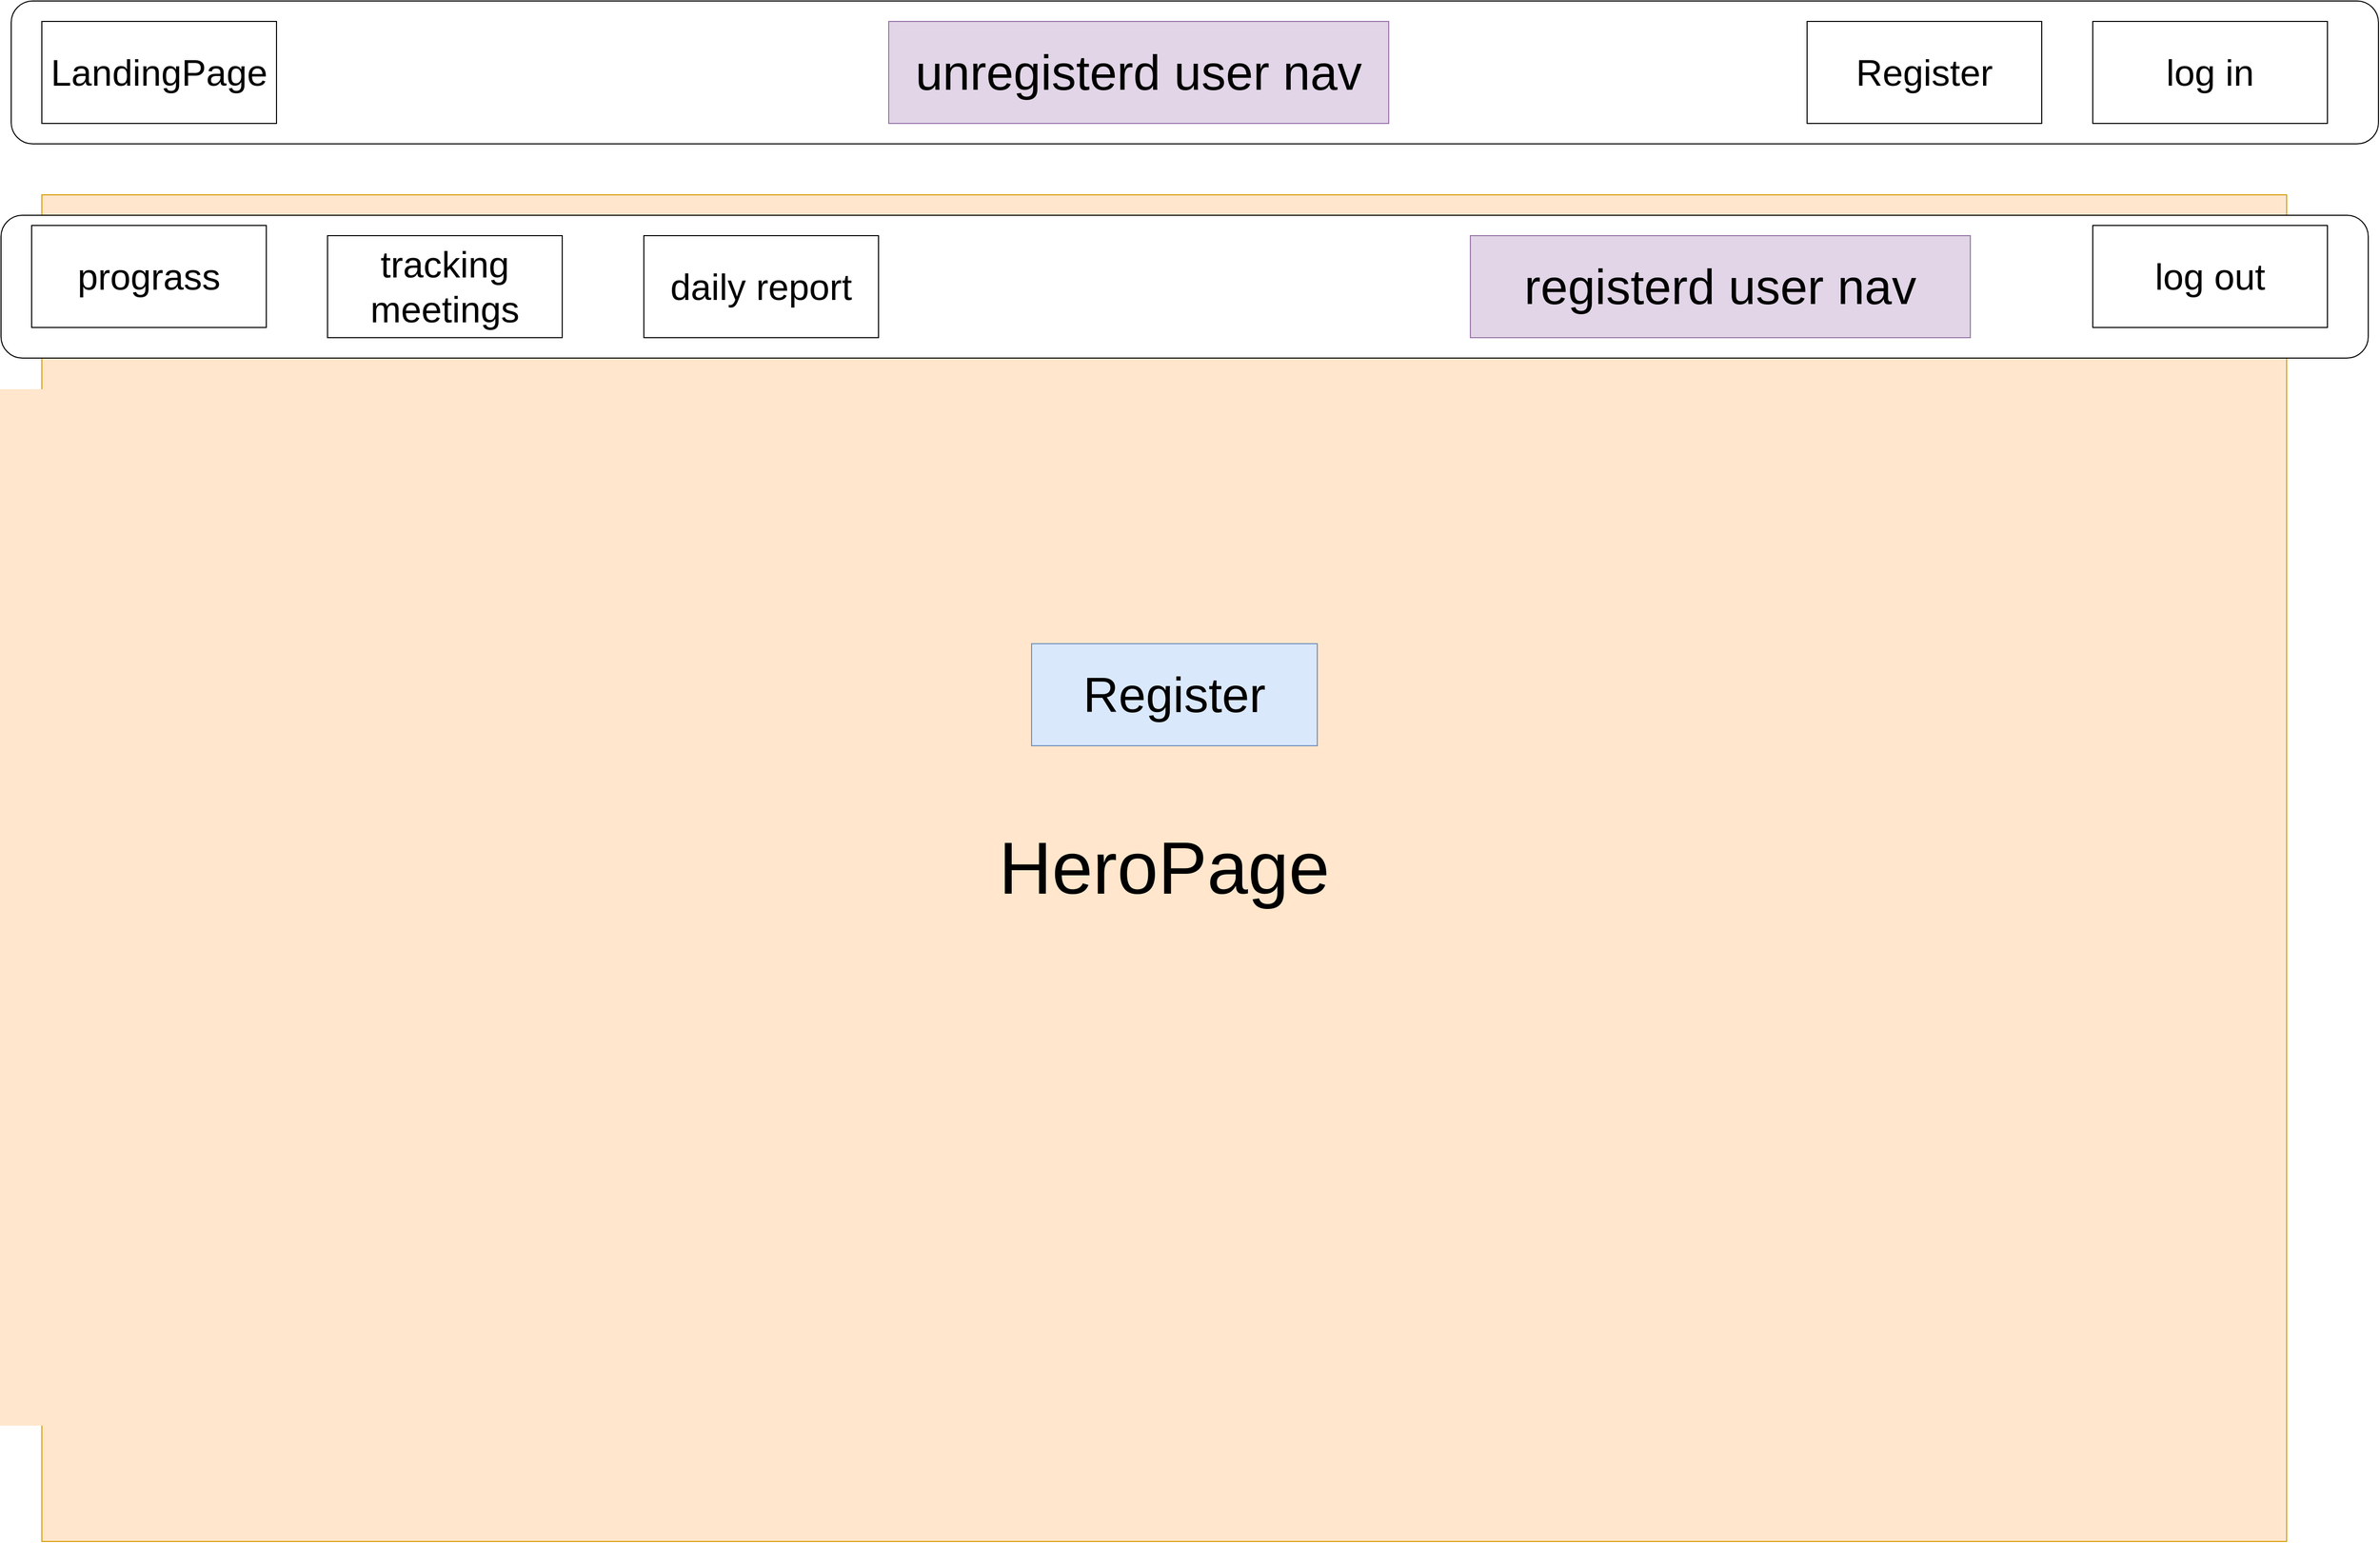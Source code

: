 <mxfile version="14.5.1" type="device" pages="7"><diagram id="RoaekyHfnmzPCnm6kQhw" name="LandingPage"><mxGraphModel dx="2840" dy="1647" grid="1" gridSize="10" guides="1" tooltips="1" connect="1" arrows="1" fold="1" page="1" pageScale="1" pageWidth="2336" pageHeight="1654" math="0" shadow="0"><root><mxCell id="0"/><mxCell id="1" parent="0"/><mxCell id="z6sfZKDjv0zPlavhGHbz-1" value="" style="rounded=1;whiteSpace=wrap;html=1;" parent="1" vertex="1"><mxGeometry x="10" y="20" width="2320" height="140" as="geometry"/></mxCell><mxCell id="z6sfZKDjv0zPlavhGHbz-2" value="&lt;font style=&quot;font-size: 36px&quot;&gt;log in&lt;/font&gt;" style="rounded=0;whiteSpace=wrap;html=1;" parent="1" vertex="1"><mxGeometry x="2050" y="40" width="230" height="100" as="geometry"/></mxCell><mxCell id="bb4NArMdwNe-STBBEZkf-2" value="&lt;span style=&quot;font-size: 72px&quot;&gt;HeroPage&lt;/span&gt;" style="rounded=0;whiteSpace=wrap;html=1;fillColor=#ffe6cc;strokeColor=#d79b00;" parent="1" vertex="1"><mxGeometry x="40" y="210" width="2200" height="1320" as="geometry"/></mxCell><mxCell id="bb4NArMdwNe-STBBEZkf-3" value="&lt;span style=&quot;font-size: 48px&quot;&gt;Register&lt;/span&gt;" style="rounded=0;whiteSpace=wrap;html=1;fillColor=#dae8fc;strokeColor=#6c8ebf;" parent="1" vertex="1"><mxGeometry x="1010" y="650" width="280" height="100" as="geometry"/></mxCell><mxCell id="6Pfl5LuZRZEOEvTgakUo-1" value="&lt;font style=&quot;font-size: 36px&quot;&gt;Prograss&lt;/font&gt;" style="rounded=0;whiteSpace=wrap;html=1;" parent="1" vertex="1"><mxGeometry x="610" y="240" width="230" height="100" as="geometry"/></mxCell><mxCell id="6Pfl5LuZRZEOEvTgakUo-2" value="&lt;font style=&quot;font-size: 36px&quot;&gt;Register&lt;/font&gt;" style="rounded=0;whiteSpace=wrap;html=1;" parent="1" vertex="1"><mxGeometry x="1770" y="40" width="230" height="100" as="geometry"/></mxCell><mxCell id="6Pfl5LuZRZEOEvTgakUo-3" value="&lt;font style=&quot;font-size: 36px&quot;&gt;LandingPage&lt;/font&gt;" style="rounded=0;whiteSpace=wrap;html=1;" parent="1" vertex="1"><mxGeometry x="40" y="40" width="230" height="100" as="geometry"/></mxCell><mxCell id="6Pfl5LuZRZEOEvTgakUo-4" value="" style="rounded=1;whiteSpace=wrap;html=1;" parent="1" vertex="1"><mxGeometry y="230" width="2320" height="140" as="geometry"/></mxCell><mxCell id="6Pfl5LuZRZEOEvTgakUo-7" value="&lt;span style=&quot;font-size: 48px&quot;&gt;unregisterd user nav&lt;/span&gt;" style="rounded=0;whiteSpace=wrap;html=1;fillColor=#e1d5e7;strokeColor=#9673a6;" parent="1" vertex="1"><mxGeometry x="870" y="40" width="490" height="100" as="geometry"/></mxCell><mxCell id="6Pfl5LuZRZEOEvTgakUo-8" value="&lt;span style=&quot;font-size: 48px&quot;&gt;registerd user nav&lt;/span&gt;" style="rounded=0;whiteSpace=wrap;html=1;fillColor=#e1d5e7;strokeColor=#9673a6;" parent="1" vertex="1"><mxGeometry x="1440" y="250" width="490" height="100" as="geometry"/></mxCell><mxCell id="6Pfl5LuZRZEOEvTgakUo-9" value="&lt;font style=&quot;font-size: 36px&quot;&gt;log out&lt;/font&gt;" style="rounded=0;whiteSpace=wrap;html=1;" parent="1" vertex="1"><mxGeometry x="2050" y="240" width="230" height="100" as="geometry"/></mxCell><mxCell id="6Pfl5LuZRZEOEvTgakUo-10" value="&lt;font style=&quot;font-size: 36px&quot;&gt;tracking meetings&lt;/font&gt;" style="rounded=0;whiteSpace=wrap;html=1;" parent="1" vertex="1"><mxGeometry x="320" y="250" width="230" height="100" as="geometry"/></mxCell><mxCell id="6Pfl5LuZRZEOEvTgakUo-11" value="&lt;span style=&quot;font-size: 36px&quot;&gt;prograss&lt;/span&gt;" style="rounded=0;whiteSpace=wrap;html=1;" parent="1" vertex="1"><mxGeometry x="30" y="240" width="230" height="100" as="geometry"/></mxCell><mxCell id="6Pfl5LuZRZEOEvTgakUo-13" value="&lt;font style=&quot;font-size: 36px&quot;&gt;daily report&lt;/font&gt;" style="rounded=0;whiteSpace=wrap;html=1;" parent="1" vertex="1"><mxGeometry x="630" y="250" width="230" height="100" as="geometry"/></mxCell></root></mxGraphModel></diagram><diagram name="RegisterForm" id="JtVIPHpHCqvAFYBfbvZ4"><mxGraphModel dx="3408" dy="2004" grid="1" gridSize="10" guides="1" tooltips="1" connect="1" arrows="1" fold="1" page="1" pageScale="1" pageWidth="2336" pageHeight="1654" math="0" shadow="0"><root><mxCell id="LNC5wL528hPBy11AjFmQ-0"/><mxCell id="LNC5wL528hPBy11AjFmQ-1" parent="LNC5wL528hPBy11AjFmQ-0"/><mxCell id="LNC5wL528hPBy11AjFmQ-2" value="" style="rounded=1;whiteSpace=wrap;html=1;" parent="LNC5wL528hPBy11AjFmQ-1" vertex="1"><mxGeometry x="10" y="20" width="2320" height="140" as="geometry"/></mxCell><mxCell id="LNC5wL528hPBy11AjFmQ-4" value="&lt;span style=&quot;font-size: 36px&quot;&gt;BackToMenu&lt;/span&gt;" style="rounded=0;whiteSpace=wrap;html=1;" parent="LNC5wL528hPBy11AjFmQ-1" vertex="1"><mxGeometry x="30" y="40" width="230" height="100" as="geometry"/></mxCell><mxCell id="LNC5wL528hPBy11AjFmQ-7" value="" style="whiteSpace=wrap;html=1;aspect=fixed;fontSize=36;fillColor=#fff2cc;strokeColor=#d6b656;" parent="LNC5wL528hPBy11AjFmQ-1" vertex="1"><mxGeometry x="90" y="260" width="1290" height="1290" as="geometry"/></mxCell><mxCell id="LNC5wL528hPBy11AjFmQ-10" value="last name" style="rounded=0;whiteSpace=wrap;html=1;fontSize=36;labelBackgroundColor=none;" parent="LNC5wL528hPBy11AjFmQ-1" vertex="1"><mxGeometry x="180" y="650" width="280" height="90" as="geometry"/></mxCell><mxCell id="LNC5wL528hPBy11AjFmQ-11" value="form" style="rounded=0;whiteSpace=wrap;html=1;fontSize=36;labelBackgroundColor=none;" parent="LNC5wL528hPBy11AjFmQ-1" vertex="1"><mxGeometry x="420" y="310" width="610" height="120" as="geometry"/></mxCell><mxCell id="LNC5wL528hPBy11AjFmQ-12" value="first name" style="rounded=0;whiteSpace=wrap;html=1;fontSize=36;labelBackgroundColor=none;" parent="LNC5wL528hPBy11AjFmQ-1" vertex="1"><mxGeometry x="180" y="530" width="280" height="80" as="geometry"/></mxCell><mxCell id="drOAOcWWvU2MAvdO_vOl-1" value="more datails...." style="rounded=0;whiteSpace=wrap;html=1;fontSize=36;labelBackgroundColor=none;" parent="LNC5wL528hPBy11AjFmQ-1" vertex="1"><mxGeometry x="170" y="920" width="280" height="80" as="geometry"/></mxCell><mxCell id="drOAOcWWvU2MAvdO_vOl-2" value="company name" style="rounded=0;whiteSpace=wrap;html=1;fontSize=36;labelBackgroundColor=none;" parent="LNC5wL528hPBy11AjFmQ-1" vertex="1"><mxGeometry x="170" y="780" width="280" height="80" as="geometry"/></mxCell><mxCell id="drOAOcWWvU2MAvdO_vOl-3" value="sheet id/OAuth?" style="rounded=0;whiteSpace=wrap;html=1;fontSize=36;labelBackgroundColor=none;" parent="LNC5wL528hPBy11AjFmQ-1" vertex="1"><mxGeometry x="170" y="1210" width="300" height="130" as="geometry"/></mxCell><mxCell id="drOAOcWWvU2MAvdO_vOl-4" value="sales/money goals&lt;br&gt;" style="rounded=0;whiteSpace=wrap;html=1;fontSize=36;labelBackgroundColor=none;" parent="LNC5wL528hPBy11AjFmQ-1" vertex="1"><mxGeometry x="170" y="1060" width="300" height="120" as="geometry"/></mxCell></root></mxGraphModel></diagram><diagram name="prograss" id="4bQ-zpZ1Pr8V2vZsK91g"><mxGraphModel dx="2434" dy="1431" grid="1" gridSize="10" guides="1" tooltips="1" connect="1" arrows="1" fold="1" page="1" pageScale="1" pageWidth="2336" pageHeight="1654" math="0" shadow="0"><root><mxCell id="AUMb0A7zsFpjSuEO1UWU-0"/><mxCell id="AUMb0A7zsFpjSuEO1UWU-1" parent="AUMb0A7zsFpjSuEO1UWU-0"/><mxCell id="AUMb0A7zsFpjSuEO1UWU-12" value="" style="rounded=0;whiteSpace=wrap;html=1;fillColor=#d5e8d4;strokeColor=#82b366;" parent="AUMb0A7zsFpjSuEO1UWU-1" vertex="1"><mxGeometry x="85" y="240" width="2185" height="1330" as="geometry"/></mxCell><mxCell id="AUMb0A7zsFpjSuEO1UWU-2" value="" style="rounded=1;whiteSpace=wrap;html=1;" parent="AUMb0A7zsFpjSuEO1UWU-1" vertex="1"><mxGeometry x="10" y="20" width="2320" height="140" as="geometry"/></mxCell><mxCell id="AUMb0A7zsFpjSuEO1UWU-3" value="&lt;span style=&quot;font-size: 36px&quot;&gt;BackToMenu&lt;/span&gt;" style="rounded=0;whiteSpace=wrap;html=1;" parent="AUMb0A7zsFpjSuEO1UWU-1" vertex="1"><mxGeometry x="30" y="40" width="230" height="100" as="geometry"/></mxCell><mxCell id="AUMb0A7zsFpjSuEO1UWU-5" value="num of meetings" style="rounded=0;whiteSpace=wrap;html=1;fontSize=36;labelBackgroundColor=none;" parent="AUMb0A7zsFpjSuEO1UWU-1" vertex="1"><mxGeometry x="180" y="650" width="280" height="90" as="geometry"/></mxCell><mxCell id="AUMb0A7zsFpjSuEO1UWU-6" value="yearly/monthely" style="rounded=0;whiteSpace=wrap;html=1;fontSize=36;labelBackgroundColor=none;" parent="AUMb0A7zsFpjSuEO1UWU-1" vertex="1"><mxGeometry x="830" y="300" width="610" height="120" as="geometry"/></mxCell><mxCell id="AUMb0A7zsFpjSuEO1UWU-7" value="num of calls" style="rounded=0;whiteSpace=wrap;html=1;fontSize=36;labelBackgroundColor=none;" parent="AUMb0A7zsFpjSuEO1UWU-1" vertex="1"><mxGeometry x="180" y="530" width="280" height="80" as="geometry"/></mxCell><mxCell id="AUMb0A7zsFpjSuEO1UWU-8" value="more fetuers" style="rounded=0;whiteSpace=wrap;html=1;fontSize=36;labelBackgroundColor=none;" parent="AUMb0A7zsFpjSuEO1UWU-1" vertex="1"><mxGeometry x="170" y="920" width="280" height="80" as="geometry"/></mxCell><mxCell id="AUMb0A7zsFpjSuEO1UWU-9" value="num of sales" style="rounded=0;whiteSpace=wrap;html=1;fontSize=36;labelBackgroundColor=none;" parent="AUMb0A7zsFpjSuEO1UWU-1" vertex="1"><mxGeometry x="170" y="780" width="280" height="80" as="geometry"/></mxCell><mxCell id="AUMb0A7zsFpjSuEO1UWU-11" value="sales/money goals&lt;br&gt;" style="rounded=0;whiteSpace=wrap;html=1;fontSize=36;labelBackgroundColor=none;" parent="AUMb0A7zsFpjSuEO1UWU-1" vertex="1"><mxGeometry x="160" y="1080" width="300" height="120" as="geometry"/></mxCell><mxCell id="AUMb0A7zsFpjSuEO1UWU-14" value="change goals" style="rounded=0;whiteSpace=wrap;html=1;fontSize=36;labelBackgroundColor=none;" parent="AUMb0A7zsFpjSuEO1UWU-1" vertex="1"><mxGeometry x="1850" y="490" width="280" height="80" as="geometry"/></mxCell><mxCell id="AUMb0A7zsFpjSuEO1UWU-15" value="Extra: info charts&lt;br&gt;" style="rounded=0;whiteSpace=wrap;html=1;fontSize=36;labelBackgroundColor=none;" parent="AUMb0A7zsFpjSuEO1UWU-1" vertex="1"><mxGeometry x="1860" y="630" width="280" height="120" as="geometry"/></mxCell></root></mxGraphModel></diagram><diagram name="tracking meetings and clients" id="j7AZHPW0XasSIszUmyo2"><mxGraphModel dx="2893" dy="1700" grid="1" gridSize="10" guides="1" tooltips="1" connect="1" arrows="1" fold="1" page="1" pageScale="1" pageWidth="2336" pageHeight="1654" math="0" shadow="0"><root><mxCell id="x7L3BWW28i9TgfVV2y54-0"/><mxCell id="x7L3BWW28i9TgfVV2y54-1" parent="x7L3BWW28i9TgfVV2y54-0"/><mxCell id="x7L3BWW28i9TgfVV2y54-2" value="" style="rounded=0;whiteSpace=wrap;html=1;fillColor=#d5e8d4;strokeColor=#82b366;" parent="x7L3BWW28i9TgfVV2y54-1" vertex="1"><mxGeometry x="85" y="240" width="2185" height="1330" as="geometry"/></mxCell><mxCell id="x7L3BWW28i9TgfVV2y54-3" value="" style="rounded=1;whiteSpace=wrap;html=1;" parent="x7L3BWW28i9TgfVV2y54-1" vertex="1"><mxGeometry x="10" y="20" width="2320" height="140" as="geometry"/></mxCell><mxCell id="x7L3BWW28i9TgfVV2y54-4" value="&lt;span style=&quot;font-size: 36px&quot;&gt;BackToMenu&lt;/span&gt;" style="rounded=0;whiteSpace=wrap;html=1;" parent="x7L3BWW28i9TgfVV2y54-1" vertex="1"><mxGeometry x="30" y="40" width="230" height="100" as="geometry"/></mxCell><mxCell id="x7L3BWW28i9TgfVV2y54-6" value="grid chart with appiontments filterd by parms:(date,city,value,more..)" style="rounded=0;whiteSpace=wrap;html=1;fontSize=36;labelBackgroundColor=none;" parent="x7L3BWW28i9TgfVV2y54-1" vertex="1"><mxGeometry x="830" y="260" width="610" height="160" as="geometry"/></mxCell></root></mxGraphModel></diagram><diagram name="daily report" id="B5YMkjGUQ6LsYHPor9eH"><mxGraphModel dx="2480" dy="1457" grid="1" gridSize="10" guides="1" tooltips="1" connect="1" arrows="1" fold="1" page="1" pageScale="1" pageWidth="2336" pageHeight="1654" math="0" shadow="0"><root><mxCell id="RP3HK9HOLFns65-s4XQe-0"/><mxCell id="RP3HK9HOLFns65-s4XQe-1" parent="RP3HK9HOLFns65-s4XQe-0"/><mxCell id="RP3HK9HOLFns65-s4XQe-2" value="" style="rounded=0;whiteSpace=wrap;html=1;fillColor=#d5e8d4;strokeColor=#82b366;" parent="RP3HK9HOLFns65-s4XQe-1" vertex="1"><mxGeometry x="85" y="240" width="2185" height="1330" as="geometry"/></mxCell><mxCell id="RP3HK9HOLFns65-s4XQe-3" value="" style="rounded=1;whiteSpace=wrap;html=1;" parent="RP3HK9HOLFns65-s4XQe-1" vertex="1"><mxGeometry x="10" y="20" width="2320" height="140" as="geometry"/></mxCell><mxCell id="RP3HK9HOLFns65-s4XQe-4" value="&lt;span style=&quot;font-size: 36px&quot;&gt;BackToMenu&lt;/span&gt;" style="rounded=0;whiteSpace=wrap;html=1;" parent="RP3HK9HOLFns65-s4XQe-1" vertex="1"><mxGeometry x="30" y="40" width="230" height="100" as="geometry"/></mxCell><mxCell id="RP3HK9HOLFns65-s4XQe-5" value="log daily activaty&lt;br&gt;&amp;nbsp;" style="rounded=0;whiteSpace=wrap;html=1;fontSize=36;labelBackgroundColor=none;" parent="RP3HK9HOLFns65-s4XQe-1" vertex="1"><mxGeometry x="400" y="310" width="1230" height="570" as="geometry"/></mxCell></root></mxGraphModel></diagram><diagram name="overall " id="zzC5v1Djyy0ghDehjaxf"><mxGraphModel dx="6086" dy="3579" grid="1" gridSize="10" guides="1" tooltips="1" connect="1" arrows="1" fold="1" page="1" pageScale="1" pageWidth="2336" pageHeight="1654" math="0" shadow="0"><root><mxCell id="N_PW5XtJ-JBnQjb32jKb-0"/><mxCell id="N_PW5XtJ-JBnQjb32jKb-1" parent="N_PW5XtJ-JBnQjb32jKb-0"/><mxCell id="kLmpwOPlmNzyxsBrFlYo-6" value="" style="edgeStyle=orthogonalEdgeStyle;rounded=0;orthogonalLoop=1;jettySize=auto;html=1;" parent="N_PW5XtJ-JBnQjb32jKb-1" source="N_PW5XtJ-JBnQjb32jKb-6" target="kLmpwOPlmNzyxsBrFlYo-4" edge="1"><mxGeometry relative="1" as="geometry"/></mxCell><mxCell id="N_PW5XtJ-JBnQjb32jKb-6" value="&lt;font style=&quot;font-size: 72px&quot;&gt;App&lt;br&gt;&lt;/font&gt;" style="rounded=0;whiteSpace=wrap;html=1;fillColor=#f5f5f5;strokeColor=#666666;fontColor=#333333;" parent="N_PW5XtJ-JBnQjb32jKb-1" vertex="1"><mxGeometry x="920" y="20" width="420" height="210" as="geometry"/></mxCell><mxCell id="kLmpwOPlmNzyxsBrFlYo-8" style="edgeStyle=orthogonalEdgeStyle;rounded=0;orthogonalLoop=1;jettySize=auto;html=1;exitX=0.5;exitY=0;exitDx=0;exitDy=0;entryX=0.5;entryY=1;entryDx=0;entryDy=0;" parent="N_PW5XtJ-JBnQjb32jKb-1" source="kLmpwOPlmNzyxsBrFlYo-1" target="kLmpwOPlmNzyxsBrFlYo-2" edge="1"><mxGeometry relative="1" as="geometry"/></mxCell><mxCell id="kLmpwOPlmNzyxsBrFlYo-1" value="&lt;font style=&quot;font-size: 72px&quot;&gt;Daily report&lt;br&gt;&lt;/font&gt;" style="rounded=0;whiteSpace=wrap;html=1;fillColor=#f8cecc;strokeColor=#b85450;" parent="N_PW5XtJ-JBnQjb32jKb-1" vertex="1"><mxGeometry x="870" y="890" width="420" height="210" as="geometry"/></mxCell><mxCell id="kLmpwOPlmNzyxsBrFlYo-2" value="&lt;font style=&quot;font-size: 72px&quot;&gt;Register&lt;br&gt;&lt;/font&gt;" style="rounded=0;whiteSpace=wrap;html=1;fillColor=#d5e8d4;strokeColor=#82b366;" parent="N_PW5XtJ-JBnQjb32jKb-1" vertex="1"><mxGeometry x="892.5" y="540" width="475" height="210" as="geometry"/></mxCell><mxCell id="kLmpwOPlmNzyxsBrFlYo-9" style="edgeStyle=orthogonalEdgeStyle;rounded=0;orthogonalLoop=1;jettySize=auto;html=1;exitX=0.5;exitY=0;exitDx=0;exitDy=0;entryX=0.647;entryY=1;entryDx=0;entryDy=0;entryPerimeter=0;" parent="N_PW5XtJ-JBnQjb32jKb-1" source="kLmpwOPlmNzyxsBrFlYo-3" target="kLmpwOPlmNzyxsBrFlYo-2" edge="1"><mxGeometry relative="1" as="geometry"/></mxCell><mxCell id="kLmpwOPlmNzyxsBrFlYo-3" value="&lt;font style=&quot;font-size: 72px&quot;&gt;Mettings Tracker&lt;br&gt;&lt;br&gt;&lt;/font&gt;" style="rounded=0;whiteSpace=wrap;html=1;fillColor=#f8cecc;strokeColor=#b85450;" parent="N_PW5XtJ-JBnQjb32jKb-1" vertex="1"><mxGeometry x="1480" y="890" width="660" height="220" as="geometry"/></mxCell><mxCell id="kLmpwOPlmNzyxsBrFlYo-4" value="&lt;font style=&quot;font-size: 72px&quot;&gt;LandingPage&lt;br&gt;&lt;/font&gt;" style="rounded=0;whiteSpace=wrap;html=1;fillColor=#dae8fc;strokeColor=#6c8ebf;" parent="N_PW5XtJ-JBnQjb32jKb-1" vertex="1"><mxGeometry x="885" y="290" width="490" height="210" as="geometry"/></mxCell><mxCell id="kLmpwOPlmNzyxsBrFlYo-7" style="edgeStyle=orthogonalEdgeStyle;rounded=0;orthogonalLoop=1;jettySize=auto;html=1;exitX=0.5;exitY=0;exitDx=0;exitDy=0;entryX=0.423;entryY=1;entryDx=0;entryDy=0;entryPerimeter=0;" parent="N_PW5XtJ-JBnQjb32jKb-1" source="kLmpwOPlmNzyxsBrFlYo-5" target="kLmpwOPlmNzyxsBrFlYo-2" edge="1"><mxGeometry relative="1" as="geometry"/></mxCell><mxCell id="kLmpwOPlmNzyxsBrFlYo-5" value="&lt;font style=&quot;font-size: 72px&quot;&gt;Prograss&lt;br&gt;&lt;/font&gt;" style="rounded=0;whiteSpace=wrap;html=1;fillColor=#f8cecc;strokeColor=#b85450;" parent="N_PW5XtJ-JBnQjb32jKb-1" vertex="1"><mxGeometry x="230" y="870" width="420" height="210" as="geometry"/></mxCell></root></mxGraphModel></diagram><diagram name="Extra ideas" id="Oe9p-M7_5GNk06Wn4GtI"><mxGraphModel dx="3472" dy="2040" grid="1" gridSize="10" guides="1" tooltips="1" connect="1" arrows="1" fold="1" page="1" pageScale="1" pageWidth="2336" pageHeight="1654" math="0" shadow="0"><root><mxCell id="7jiEJGAzdLi-fM20fOi4-0"/><mxCell id="7jiEJGAzdLi-fM20fOi4-1" parent="7jiEJGAzdLi-fM20fOi4-0"/><mxCell id="7jiEJGAzdLi-fM20fOi4-2" value="" style="rounded=0;whiteSpace=wrap;html=1;fillColor=#d5e8d4;strokeColor=#82b366;" parent="7jiEJGAzdLi-fM20fOi4-1" vertex="1"><mxGeometry x="85" y="240" width="2185" height="1330" as="geometry"/></mxCell><mxCell id="7jiEJGAzdLi-fM20fOi4-3" value="" style="rounded=1;whiteSpace=wrap;html=1;" parent="7jiEJGAzdLi-fM20fOi4-1" vertex="1"><mxGeometry x="10" y="20" width="2320" height="140" as="geometry"/></mxCell><mxCell id="7jiEJGAzdLi-fM20fOi4-4" value="&lt;span style=&quot;font-size: 36px&quot;&gt;BackToMenu&lt;/span&gt;" style="rounded=0;whiteSpace=wrap;html=1;" parent="7jiEJGAzdLi-fM20fOi4-1" vertex="1"><mxGeometry x="30" y="40" width="230" height="100" as="geometry"/></mxCell><mxCell id="7jiEJGAzdLi-fM20fOi4-5" value="* daily assaignments/todos&lt;br&gt;* mailing via email/sms after every first meeting/weekly&lt;br&gt;* daily motivation&amp;nbsp;&lt;br&gt;* keep track of log ins,give positive reinforcement on login streaks&lt;br&gt;*&amp;nbsp;customer survey&lt;br&gt;* local storage for better performence" style="rounded=0;whiteSpace=wrap;html=1;fontSize=36;labelBackgroundColor=none;align=left;spacingLeft=20;" parent="7jiEJGAzdLi-fM20fOi4-1" vertex="1"><mxGeometry x="120" y="300" width="1270" height="1190" as="geometry"/></mxCell></root></mxGraphModel></diagram></mxfile>